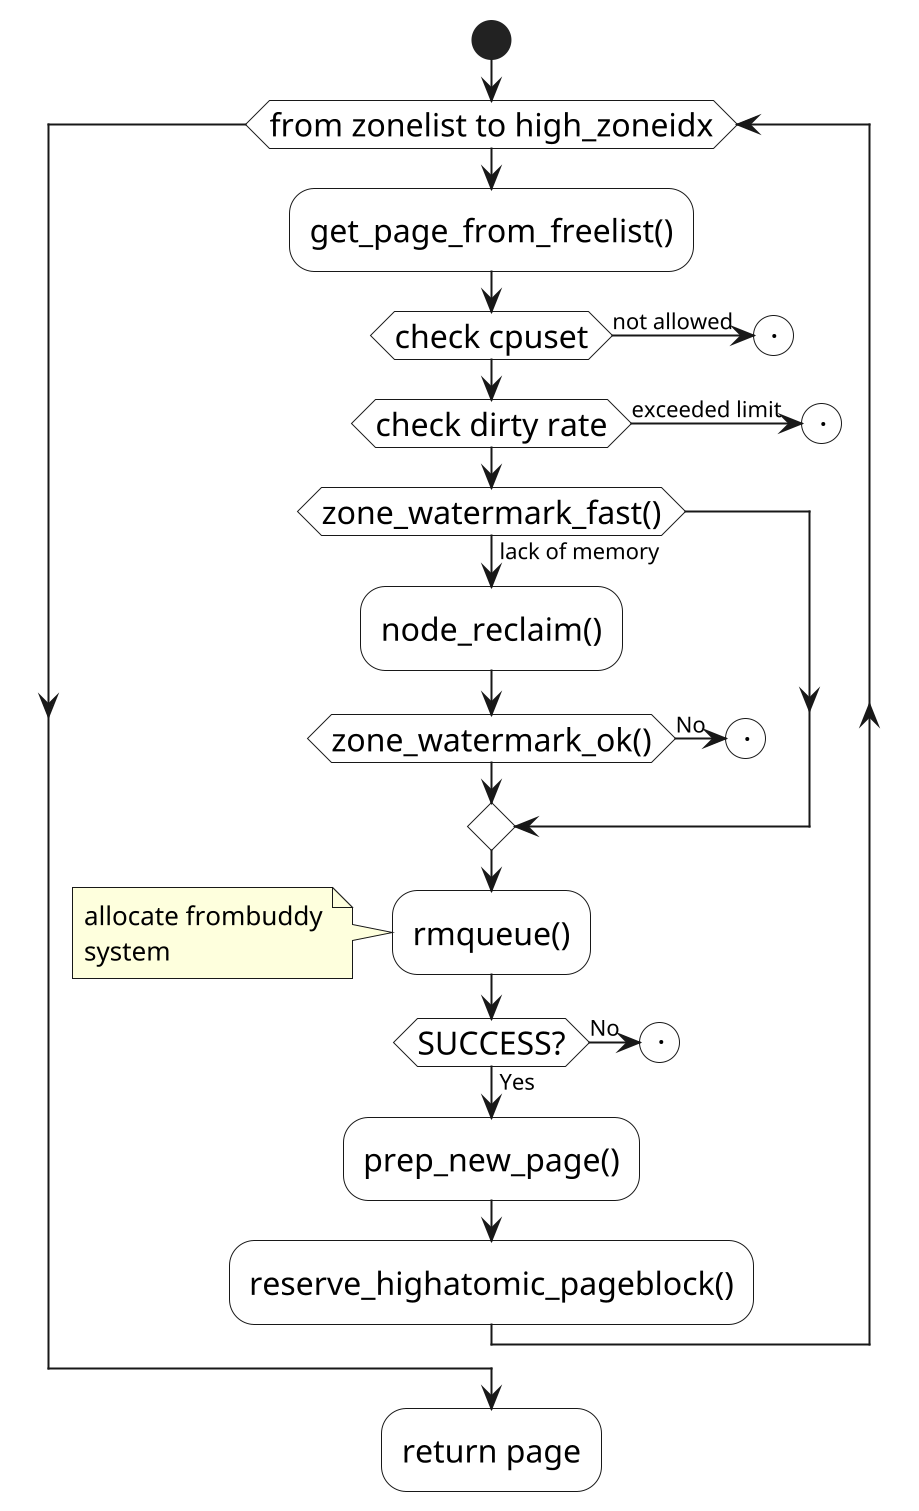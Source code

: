 @startuml
skinparam ActivityFontSize 16
skinparam ActivityBackgroundColor transparent
scale 2/1
start
while (from zonelist to high_zoneidx)
    :get_page_from_freelist();
    if (check cpuset) then (not allowed)
        #transparent:(.)
    endif
    if (check dirty rate) then (exceeded limit)
        #transparent:(.)
    endif
    if (zone_watermark_fast()) then (lack of memory)
        :node_reclaim();
        if (zone_watermark_ok()) then (No)
            #transparent:(.)
        endif
    else
    endif
    :rmqueue();
    note left
        allocate frombuddy
        system
    end note
    if (SUCCESS?) then (Yes)
        :prep_new_page();
        :reserve_highatomic_pageblock();
    else (No)
        #transparent:(.)
    endif
endwhile
:return page;

@enduml